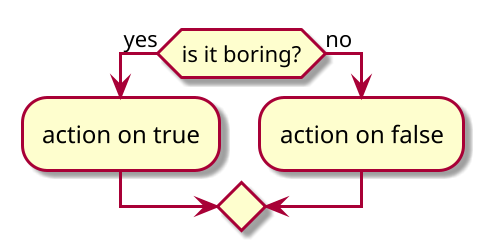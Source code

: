 @startuml
skin rose
scale 2

if (is it boring?) is (yes) then
:action on true;
else (no)
:action on false;
endif
@enduml
